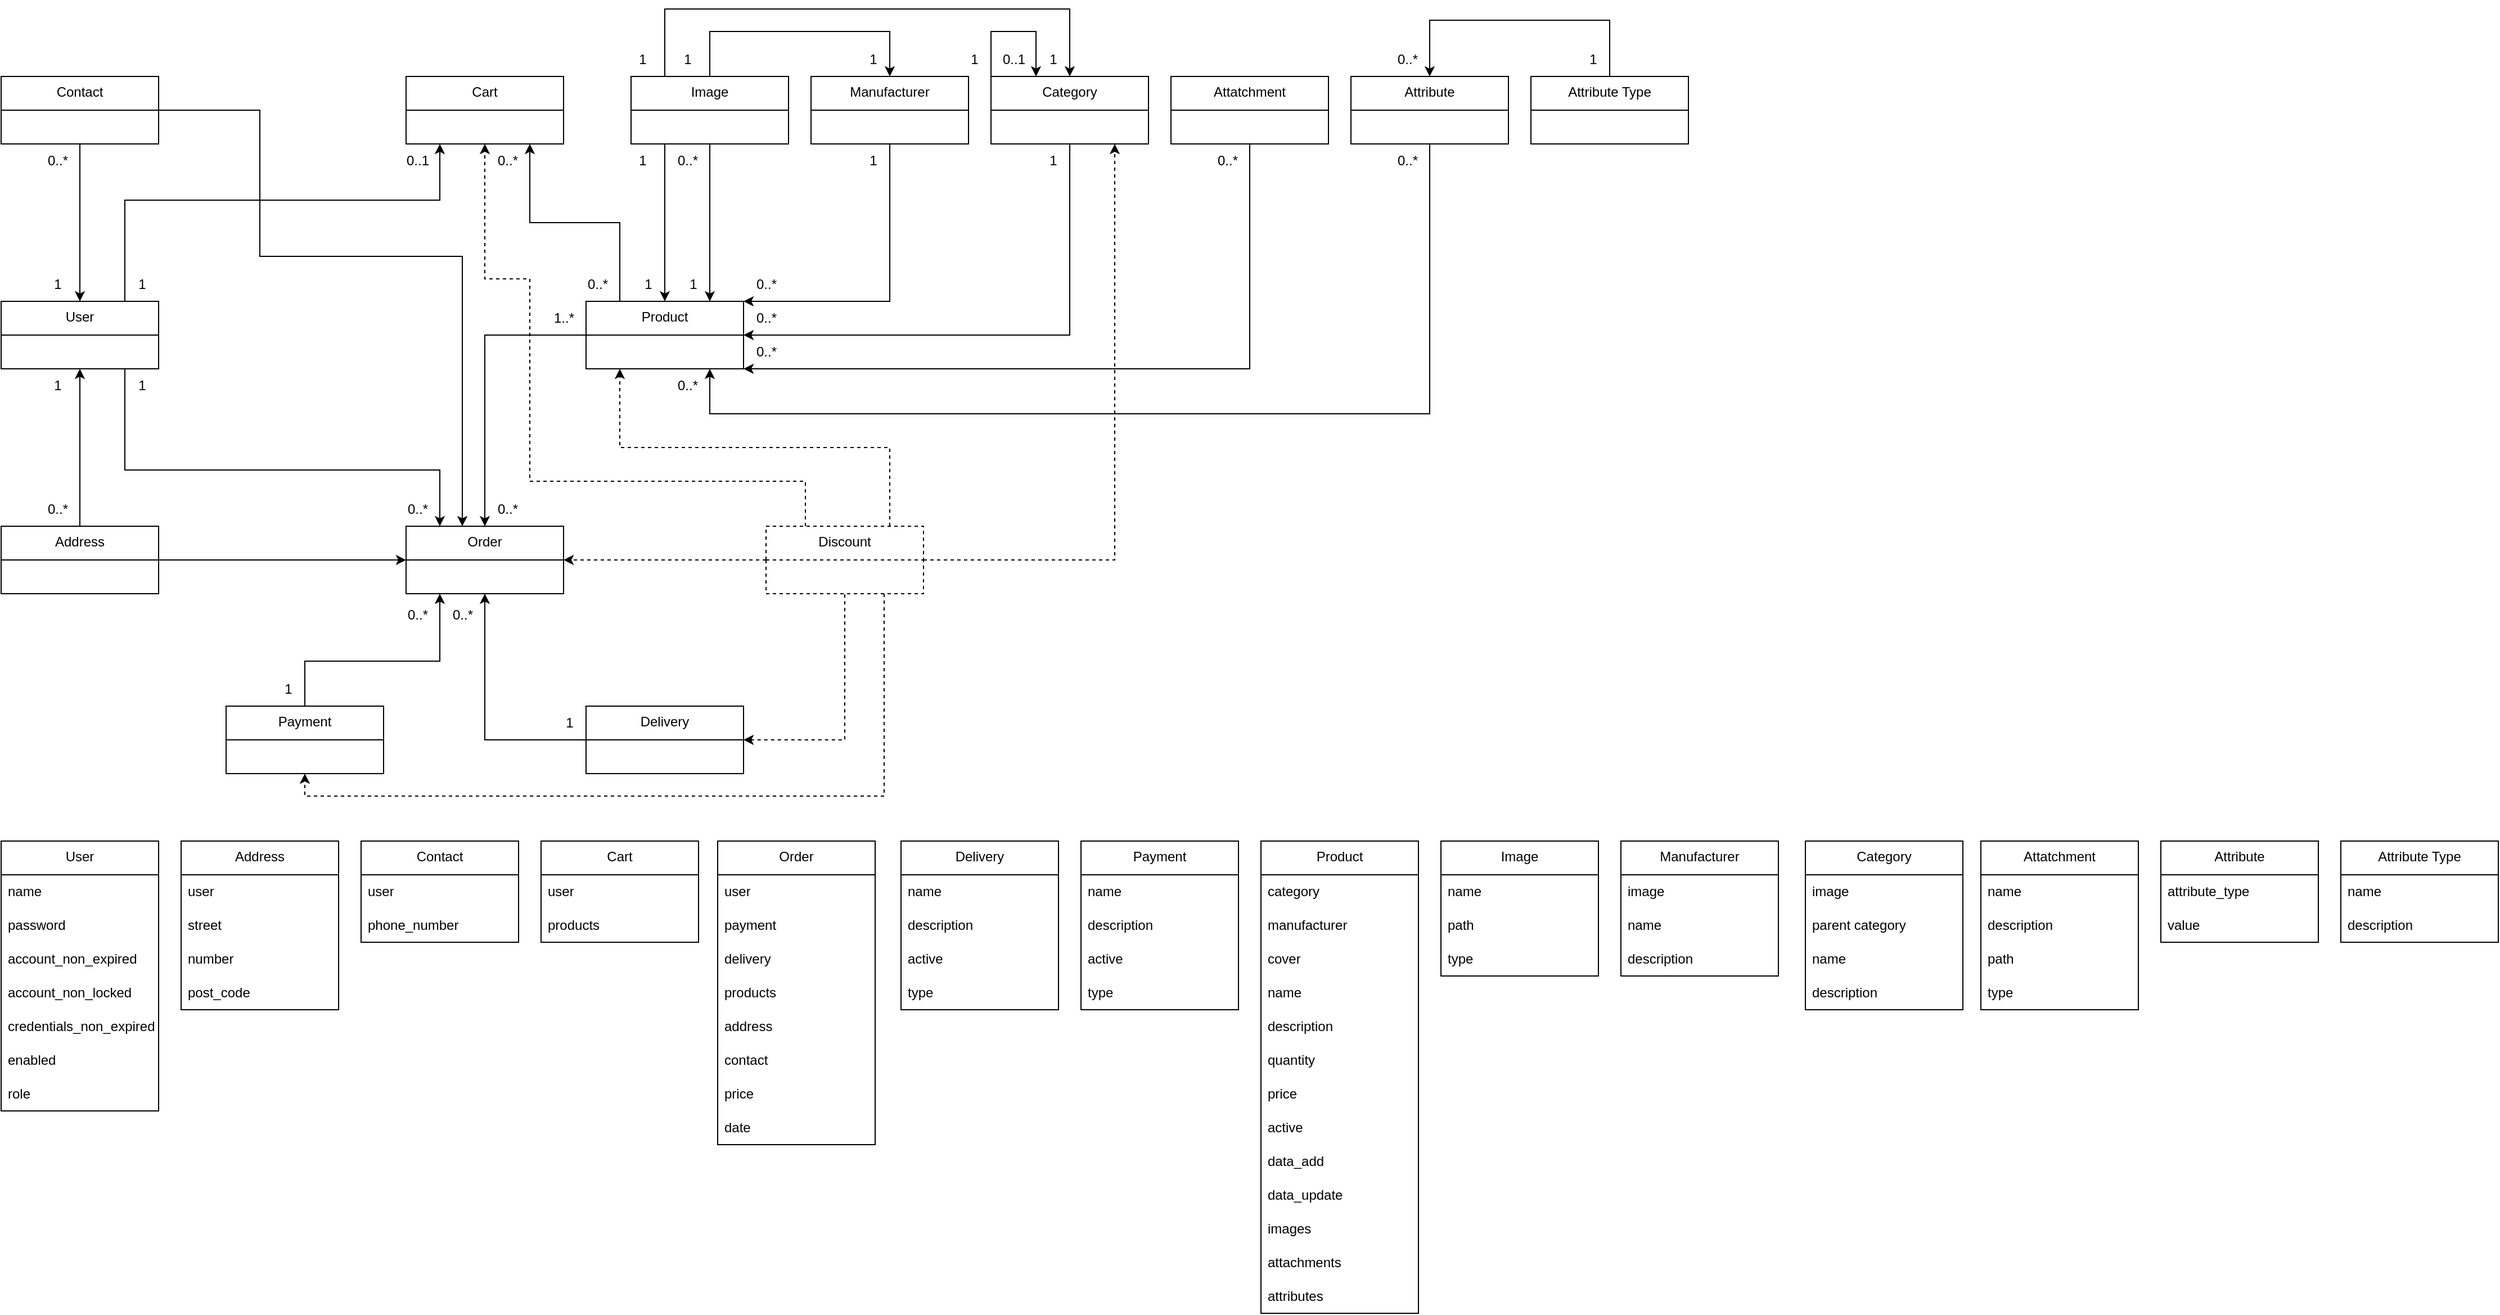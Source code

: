 <mxfile version="24.7.2" type="device">
  <diagram name="Strona-1" id="xAyj0nUH1Y1HjZD_mEVL">
    <mxGraphModel dx="1687" dy="875" grid="1" gridSize="10" guides="1" tooltips="1" connect="1" arrows="1" fold="1" page="1" pageScale="1" pageWidth="827" pageHeight="1169" math="0" shadow="0">
      <root>
        <mxCell id="0" />
        <mxCell id="1" parent="0" />
        <mxCell id="LPKF-_oisUcgo9bbs7vQ-34" style="edgeStyle=orthogonalEdgeStyle;rounded=0;orthogonalLoop=1;jettySize=auto;html=1;" parent="1" source="LPKF-_oisUcgo9bbs7vQ-9" target="LPKF-_oisUcgo9bbs7vQ-19" edge="1">
          <mxGeometry relative="1" as="geometry">
            <Array as="points">
              <mxPoint x="480" y="320" />
            </Array>
          </mxGeometry>
        </mxCell>
        <mxCell id="LPKF-_oisUcgo9bbs7vQ-35" style="edgeStyle=orthogonalEdgeStyle;rounded=0;orthogonalLoop=1;jettySize=auto;html=1;" parent="1" source="LPKF-_oisUcgo9bbs7vQ-9" target="LPKF-_oisUcgo9bbs7vQ-17" edge="1">
          <mxGeometry relative="1" as="geometry">
            <Array as="points">
              <mxPoint x="600" y="220" />
              <mxPoint x="520" y="220" />
            </Array>
          </mxGeometry>
        </mxCell>
        <mxCell id="LPKF-_oisUcgo9bbs7vQ-9" value="Product" style="swimlane;fontStyle=0;align=center;verticalAlign=top;childLayout=stackLayout;horizontal=1;startSize=30;horizontalStack=0;resizeParent=1;resizeParentMax=0;resizeLast=0;collapsible=0;marginBottom=0;html=1;whiteSpace=wrap;" parent="1" vertex="1">
          <mxGeometry x="570" y="290" width="140" height="60" as="geometry" />
        </mxCell>
        <mxCell id="LPKF-_oisUcgo9bbs7vQ-36" style="edgeStyle=orthogonalEdgeStyle;rounded=0;orthogonalLoop=1;jettySize=auto;html=1;" parent="1" source="LPKF-_oisUcgo9bbs7vQ-11" target="LPKF-_oisUcgo9bbs7vQ-17" edge="1">
          <mxGeometry relative="1" as="geometry">
            <Array as="points">
              <mxPoint x="160" y="200" />
              <mxPoint x="440" y="200" />
            </Array>
          </mxGeometry>
        </mxCell>
        <mxCell id="LPKF-_oisUcgo9bbs7vQ-37" style="edgeStyle=orthogonalEdgeStyle;rounded=0;orthogonalLoop=1;jettySize=auto;html=1;" parent="1" source="LPKF-_oisUcgo9bbs7vQ-11" target="LPKF-_oisUcgo9bbs7vQ-19" edge="1">
          <mxGeometry relative="1" as="geometry">
            <Array as="points">
              <mxPoint x="160" y="440" />
              <mxPoint x="440" y="440" />
            </Array>
          </mxGeometry>
        </mxCell>
        <mxCell id="LPKF-_oisUcgo9bbs7vQ-11" value="User" style="swimlane;fontStyle=0;align=center;verticalAlign=top;childLayout=stackLayout;horizontal=1;startSize=30;horizontalStack=0;resizeParent=1;resizeParentMax=0;resizeLast=0;collapsible=0;marginBottom=0;html=1;whiteSpace=wrap;" parent="1" vertex="1">
          <mxGeometry x="50" y="290" width="140" height="60" as="geometry" />
        </mxCell>
        <mxCell id="LPKF-_oisUcgo9bbs7vQ-26" style="edgeStyle=orthogonalEdgeStyle;rounded=0;orthogonalLoop=1;jettySize=auto;html=1;" parent="1" source="LPKF-_oisUcgo9bbs7vQ-13" target="LPKF-_oisUcgo9bbs7vQ-11" edge="1">
          <mxGeometry relative="1" as="geometry" />
        </mxCell>
        <mxCell id="EUaLyGk8VXPDBXeYsiTy-4" style="edgeStyle=orthogonalEdgeStyle;rounded=0;orthogonalLoop=1;jettySize=auto;html=1;exitX=1;exitY=0.5;exitDx=0;exitDy=0;" edge="1" parent="1" source="LPKF-_oisUcgo9bbs7vQ-13" target="LPKF-_oisUcgo9bbs7vQ-19">
          <mxGeometry relative="1" as="geometry" />
        </mxCell>
        <mxCell id="LPKF-_oisUcgo9bbs7vQ-13" value="Address" style="swimlane;fontStyle=0;align=center;verticalAlign=top;childLayout=stackLayout;horizontal=1;startSize=30;horizontalStack=0;resizeParent=1;resizeParentMax=0;resizeLast=0;collapsible=0;marginBottom=0;html=1;whiteSpace=wrap;" parent="1" vertex="1">
          <mxGeometry x="50" y="490" width="140" height="60" as="geometry" />
        </mxCell>
        <mxCell id="LPKF-_oisUcgo9bbs7vQ-27" style="edgeStyle=orthogonalEdgeStyle;rounded=0;orthogonalLoop=1;jettySize=auto;html=1;" parent="1" source="LPKF-_oisUcgo9bbs7vQ-15" target="LPKF-_oisUcgo9bbs7vQ-11" edge="1">
          <mxGeometry relative="1" as="geometry" />
        </mxCell>
        <mxCell id="EUaLyGk8VXPDBXeYsiTy-2" style="edgeStyle=orthogonalEdgeStyle;rounded=0;orthogonalLoop=1;jettySize=auto;html=1;exitX=1;exitY=0.5;exitDx=0;exitDy=0;" edge="1" parent="1" source="LPKF-_oisUcgo9bbs7vQ-15" target="LPKF-_oisUcgo9bbs7vQ-19">
          <mxGeometry relative="1" as="geometry">
            <Array as="points">
              <mxPoint x="280" y="120" />
              <mxPoint x="280" y="250" />
              <mxPoint x="460" y="250" />
            </Array>
          </mxGeometry>
        </mxCell>
        <mxCell id="LPKF-_oisUcgo9bbs7vQ-15" value="Contact" style="swimlane;fontStyle=0;align=center;verticalAlign=top;childLayout=stackLayout;horizontal=1;startSize=30;horizontalStack=0;resizeParent=1;resizeParentMax=0;resizeLast=0;collapsible=0;marginBottom=0;html=1;whiteSpace=wrap;" parent="1" vertex="1">
          <mxGeometry x="50" y="90" width="140" height="60" as="geometry" />
        </mxCell>
        <mxCell id="LPKF-_oisUcgo9bbs7vQ-17" value="Cart" style="swimlane;fontStyle=0;align=center;verticalAlign=top;childLayout=stackLayout;horizontal=1;startSize=30;horizontalStack=0;resizeParent=1;resizeParentMax=0;resizeLast=0;collapsible=0;marginBottom=0;html=1;whiteSpace=wrap;" parent="1" vertex="1">
          <mxGeometry x="410" y="90" width="140" height="60" as="geometry" />
        </mxCell>
        <mxCell id="LPKF-_oisUcgo9bbs7vQ-19" value="Order" style="swimlane;fontStyle=0;align=center;verticalAlign=top;childLayout=stackLayout;horizontal=1;startSize=30;horizontalStack=0;resizeParent=1;resizeParentMax=0;resizeLast=0;collapsible=0;marginBottom=0;html=1;whiteSpace=wrap;" parent="1" vertex="1">
          <mxGeometry x="410" y="490" width="140" height="60" as="geometry" />
        </mxCell>
        <mxCell id="LPKF-_oisUcgo9bbs7vQ-28" style="edgeStyle=orthogonalEdgeStyle;rounded=0;orthogonalLoop=1;jettySize=auto;html=1;" parent="1" source="LPKF-_oisUcgo9bbs7vQ-21" target="LPKF-_oisUcgo9bbs7vQ-19" edge="1">
          <mxGeometry relative="1" as="geometry">
            <Array as="points">
              <mxPoint x="480" y="680" />
            </Array>
          </mxGeometry>
        </mxCell>
        <mxCell id="LPKF-_oisUcgo9bbs7vQ-54" style="edgeStyle=orthogonalEdgeStyle;rounded=0;orthogonalLoop=1;jettySize=auto;html=1;dashed=1;startArrow=classic;startFill=1;endArrow=none;endFill=0;" parent="1" source="LPKF-_oisUcgo9bbs7vQ-21" target="LPKF-_oisUcgo9bbs7vQ-42" edge="1">
          <mxGeometry relative="1" as="geometry">
            <Array as="points">
              <mxPoint x="800" y="680" />
            </Array>
          </mxGeometry>
        </mxCell>
        <mxCell id="LPKF-_oisUcgo9bbs7vQ-21" value="Delivery" style="swimlane;fontStyle=0;align=center;verticalAlign=top;childLayout=stackLayout;horizontal=1;startSize=30;horizontalStack=0;resizeParent=1;resizeParentMax=0;resizeLast=0;collapsible=0;marginBottom=0;html=1;whiteSpace=wrap;" parent="1" vertex="1">
          <mxGeometry x="570" y="650" width="140" height="60" as="geometry" />
        </mxCell>
        <mxCell id="LPKF-_oisUcgo9bbs7vQ-29" style="edgeStyle=orthogonalEdgeStyle;rounded=0;orthogonalLoop=1;jettySize=auto;html=1;" parent="1" source="LPKF-_oisUcgo9bbs7vQ-23" target="LPKF-_oisUcgo9bbs7vQ-19" edge="1">
          <mxGeometry relative="1" as="geometry">
            <Array as="points">
              <mxPoint x="320" y="610" />
              <mxPoint x="440" y="610" />
            </Array>
          </mxGeometry>
        </mxCell>
        <mxCell id="LPKF-_oisUcgo9bbs7vQ-23" value="Payment" style="swimlane;fontStyle=0;align=center;verticalAlign=top;childLayout=stackLayout;horizontal=1;startSize=30;horizontalStack=0;resizeParent=1;resizeParentMax=0;resizeLast=0;collapsible=0;marginBottom=0;html=1;whiteSpace=wrap;" parent="1" vertex="1">
          <mxGeometry x="250" y="650" width="140" height="60" as="geometry" />
        </mxCell>
        <mxCell id="LPKF-_oisUcgo9bbs7vQ-51" style="edgeStyle=orthogonalEdgeStyle;rounded=0;orthogonalLoop=1;jettySize=auto;html=1;" parent="1" source="LPKF-_oisUcgo9bbs7vQ-38" target="LPKF-_oisUcgo9bbs7vQ-9" edge="1">
          <mxGeometry relative="1" as="geometry">
            <Array as="points">
              <mxPoint x="1000" y="320" />
            </Array>
          </mxGeometry>
        </mxCell>
        <mxCell id="LPKF-_oisUcgo9bbs7vQ-38" value="Category" style="swimlane;fontStyle=0;align=center;verticalAlign=top;childLayout=stackLayout;horizontal=1;startSize=30;horizontalStack=0;resizeParent=1;resizeParentMax=0;resizeLast=0;collapsible=0;marginBottom=0;html=1;whiteSpace=wrap;" parent="1" vertex="1">
          <mxGeometry x="930" y="90" width="140" height="60" as="geometry" />
        </mxCell>
        <mxCell id="LPKF-_oisUcgo9bbs7vQ-45" style="edgeStyle=orthogonalEdgeStyle;rounded=0;orthogonalLoop=1;jettySize=auto;html=1;" parent="1" source="LPKF-_oisUcgo9bbs7vQ-39" target="LPKF-_oisUcgo9bbs7vQ-9" edge="1">
          <mxGeometry relative="1" as="geometry">
            <Array as="points">
              <mxPoint x="640" y="270" />
              <mxPoint x="640" y="270" />
            </Array>
          </mxGeometry>
        </mxCell>
        <mxCell id="LPKF-_oisUcgo9bbs7vQ-46" style="edgeStyle=orthogonalEdgeStyle;rounded=0;orthogonalLoop=1;jettySize=auto;html=1;" parent="1" source="LPKF-_oisUcgo9bbs7vQ-39" target="LPKF-_oisUcgo9bbs7vQ-41" edge="1">
          <mxGeometry relative="1" as="geometry">
            <Array as="points">
              <mxPoint x="680" y="50" />
              <mxPoint x="840" y="50" />
            </Array>
          </mxGeometry>
        </mxCell>
        <mxCell id="LPKF-_oisUcgo9bbs7vQ-47" style="edgeStyle=orthogonalEdgeStyle;rounded=0;orthogonalLoop=1;jettySize=auto;html=1;" parent="1" source="LPKF-_oisUcgo9bbs7vQ-39" target="LPKF-_oisUcgo9bbs7vQ-38" edge="1">
          <mxGeometry relative="1" as="geometry">
            <Array as="points">
              <mxPoint x="640" y="30" />
              <mxPoint x="1000" y="30" />
            </Array>
          </mxGeometry>
        </mxCell>
        <mxCell id="LPKF-_oisUcgo9bbs7vQ-49" style="edgeStyle=orthogonalEdgeStyle;rounded=0;orthogonalLoop=1;jettySize=auto;html=1;" parent="1" source="LPKF-_oisUcgo9bbs7vQ-39" target="LPKF-_oisUcgo9bbs7vQ-9" edge="1">
          <mxGeometry relative="1" as="geometry">
            <Array as="points">
              <mxPoint x="680" y="280" />
              <mxPoint x="680" y="280" />
            </Array>
          </mxGeometry>
        </mxCell>
        <mxCell id="LPKF-_oisUcgo9bbs7vQ-39" value="Image" style="swimlane;fontStyle=0;align=center;verticalAlign=top;childLayout=stackLayout;horizontal=1;startSize=30;horizontalStack=0;resizeParent=1;resizeParentMax=0;resizeLast=0;collapsible=0;marginBottom=0;html=1;whiteSpace=wrap;" parent="1" vertex="1">
          <mxGeometry x="610" y="90" width="140" height="60" as="geometry" />
        </mxCell>
        <mxCell id="LPKF-_oisUcgo9bbs7vQ-52" style="edgeStyle=orthogonalEdgeStyle;rounded=0;orthogonalLoop=1;jettySize=auto;html=1;" parent="1" source="LPKF-_oisUcgo9bbs7vQ-40" target="LPKF-_oisUcgo9bbs7vQ-9" edge="1">
          <mxGeometry relative="1" as="geometry">
            <Array as="points">
              <mxPoint x="1160" y="350" />
            </Array>
          </mxGeometry>
        </mxCell>
        <mxCell id="LPKF-_oisUcgo9bbs7vQ-40" value="Attatchment" style="swimlane;fontStyle=0;align=center;verticalAlign=top;childLayout=stackLayout;horizontal=1;startSize=30;horizontalStack=0;resizeParent=1;resizeParentMax=0;resizeLast=0;collapsible=0;marginBottom=0;html=1;whiteSpace=wrap;" parent="1" vertex="1">
          <mxGeometry x="1090" y="90" width="140" height="60" as="geometry" />
        </mxCell>
        <mxCell id="LPKF-_oisUcgo9bbs7vQ-50" style="edgeStyle=orthogonalEdgeStyle;rounded=0;orthogonalLoop=1;jettySize=auto;html=1;" parent="1" source="LPKF-_oisUcgo9bbs7vQ-41" target="LPKF-_oisUcgo9bbs7vQ-9" edge="1">
          <mxGeometry relative="1" as="geometry">
            <Array as="points">
              <mxPoint x="840" y="290" />
            </Array>
          </mxGeometry>
        </mxCell>
        <mxCell id="LPKF-_oisUcgo9bbs7vQ-41" value="Manufacturer" style="swimlane;fontStyle=0;align=center;verticalAlign=top;childLayout=stackLayout;horizontal=1;startSize=30;horizontalStack=0;resizeParent=1;resizeParentMax=0;resizeLast=0;collapsible=0;marginBottom=0;html=1;whiteSpace=wrap;" parent="1" vertex="1">
          <mxGeometry x="770" y="90" width="140" height="60" as="geometry" />
        </mxCell>
        <mxCell id="LPKF-_oisUcgo9bbs7vQ-43" style="edgeStyle=orthogonalEdgeStyle;rounded=0;orthogonalLoop=1;jettySize=auto;html=1;dashed=1;" parent="1" source="LPKF-_oisUcgo9bbs7vQ-42" target="LPKF-_oisUcgo9bbs7vQ-19" edge="1">
          <mxGeometry relative="1" as="geometry">
            <Array as="points">
              <mxPoint x="640" y="520" />
              <mxPoint x="640" y="520" />
            </Array>
          </mxGeometry>
        </mxCell>
        <mxCell id="LPKF-_oisUcgo9bbs7vQ-55" style="edgeStyle=orthogonalEdgeStyle;rounded=0;orthogonalLoop=1;jettySize=auto;html=1;dashed=1;" parent="1" source="LPKF-_oisUcgo9bbs7vQ-42" target="LPKF-_oisUcgo9bbs7vQ-9" edge="1">
          <mxGeometry relative="1" as="geometry">
            <Array as="points">
              <mxPoint x="840" y="420" />
              <mxPoint x="600" y="420" />
            </Array>
          </mxGeometry>
        </mxCell>
        <mxCell id="LPKF-_oisUcgo9bbs7vQ-104" style="edgeStyle=orthogonalEdgeStyle;rounded=0;orthogonalLoop=1;jettySize=auto;html=1;dashed=1;" parent="1" source="LPKF-_oisUcgo9bbs7vQ-42" target="LPKF-_oisUcgo9bbs7vQ-38" edge="1">
          <mxGeometry relative="1" as="geometry">
            <Array as="points">
              <mxPoint x="1040" y="520" />
            </Array>
          </mxGeometry>
        </mxCell>
        <mxCell id="LPKF-_oisUcgo9bbs7vQ-153" style="edgeStyle=orthogonalEdgeStyle;rounded=0;orthogonalLoop=1;jettySize=auto;html=1;exitX=0.25;exitY=0;exitDx=0;exitDy=0;dashed=1;" parent="1" source="LPKF-_oisUcgo9bbs7vQ-42" target="LPKF-_oisUcgo9bbs7vQ-17" edge="1">
          <mxGeometry relative="1" as="geometry">
            <Array as="points">
              <mxPoint x="765" y="450" />
              <mxPoint x="520" y="450" />
              <mxPoint x="520" y="270" />
              <mxPoint x="480" y="270" />
            </Array>
          </mxGeometry>
        </mxCell>
        <mxCell id="EUaLyGk8VXPDBXeYsiTy-5" style="edgeStyle=orthogonalEdgeStyle;rounded=0;orthogonalLoop=1;jettySize=auto;html=1;exitX=0.75;exitY=1;exitDx=0;exitDy=0;dashed=1;" edge="1" parent="1" source="LPKF-_oisUcgo9bbs7vQ-42" target="LPKF-_oisUcgo9bbs7vQ-23">
          <mxGeometry relative="1" as="geometry">
            <Array as="points">
              <mxPoint x="835" y="730" />
              <mxPoint x="320" y="730" />
            </Array>
          </mxGeometry>
        </mxCell>
        <mxCell id="LPKF-_oisUcgo9bbs7vQ-42" value="Discount" style="swimlane;fontStyle=0;align=center;verticalAlign=top;childLayout=stackLayout;horizontal=1;startSize=30;horizontalStack=0;resizeParent=1;resizeParentMax=0;resizeLast=0;collapsible=0;marginBottom=0;html=1;whiteSpace=wrap;dashed=1;" parent="1" vertex="1">
          <mxGeometry x="730" y="490" width="140" height="60" as="geometry" />
        </mxCell>
        <mxCell id="LPKF-_oisUcgo9bbs7vQ-58" value="User" style="swimlane;fontStyle=0;align=center;verticalAlign=top;childLayout=stackLayout;horizontal=1;startSize=30;horizontalStack=0;resizeParent=1;resizeParentMax=0;resizeLast=0;collapsible=0;marginBottom=0;html=1;whiteSpace=wrap;" parent="1" vertex="1">
          <mxGeometry x="50" y="770" width="140" height="240" as="geometry" />
        </mxCell>
        <mxCell id="LPKF-_oisUcgo9bbs7vQ-59" value="name" style="text;strokeColor=none;fillColor=none;align=left;verticalAlign=middle;spacingLeft=4;spacingRight=4;overflow=hidden;points=[[0,0.5],[1,0.5]];portConstraint=eastwest;rotatable=0;whiteSpace=wrap;html=1;" parent="LPKF-_oisUcgo9bbs7vQ-58" vertex="1">
          <mxGeometry y="30" width="140" height="30" as="geometry" />
        </mxCell>
        <mxCell id="LPKF-_oisUcgo9bbs7vQ-137" value="password" style="text;strokeColor=none;fillColor=none;align=left;verticalAlign=middle;spacingLeft=4;spacingRight=4;overflow=hidden;points=[[0,0.5],[1,0.5]];portConstraint=eastwest;rotatable=0;whiteSpace=wrap;html=1;" parent="LPKF-_oisUcgo9bbs7vQ-58" vertex="1">
          <mxGeometry y="60" width="140" height="30" as="geometry" />
        </mxCell>
        <mxCell id="LPKF-_oisUcgo9bbs7vQ-61" value="account_non_expired" style="text;strokeColor=none;fillColor=none;align=left;verticalAlign=middle;spacingLeft=4;spacingRight=4;overflow=hidden;points=[[0,0.5],[1,0.5]];portConstraint=eastwest;rotatable=0;whiteSpace=wrap;html=1;" parent="LPKF-_oisUcgo9bbs7vQ-58" vertex="1">
          <mxGeometry y="90" width="140" height="30" as="geometry" />
        </mxCell>
        <mxCell id="LPKF-_oisUcgo9bbs7vQ-138" value="account_non_locked" style="text;strokeColor=none;fillColor=none;align=left;verticalAlign=middle;spacingLeft=4;spacingRight=4;overflow=hidden;points=[[0,0.5],[1,0.5]];portConstraint=eastwest;rotatable=0;whiteSpace=wrap;html=1;" parent="LPKF-_oisUcgo9bbs7vQ-58" vertex="1">
          <mxGeometry y="120" width="140" height="30" as="geometry" />
        </mxCell>
        <mxCell id="LPKF-_oisUcgo9bbs7vQ-139" value="credentials_non_expired" style="text;strokeColor=none;fillColor=none;align=left;verticalAlign=middle;spacingLeft=4;spacingRight=4;overflow=hidden;points=[[0,0.5],[1,0.5]];portConstraint=eastwest;rotatable=0;whiteSpace=wrap;html=1;" parent="LPKF-_oisUcgo9bbs7vQ-58" vertex="1">
          <mxGeometry y="150" width="140" height="30" as="geometry" />
        </mxCell>
        <mxCell id="LPKF-_oisUcgo9bbs7vQ-140" value="enabled" style="text;strokeColor=none;fillColor=none;align=left;verticalAlign=middle;spacingLeft=4;spacingRight=4;overflow=hidden;points=[[0,0.5],[1,0.5]];portConstraint=eastwest;rotatable=0;whiteSpace=wrap;html=1;" parent="LPKF-_oisUcgo9bbs7vQ-58" vertex="1">
          <mxGeometry y="180" width="140" height="30" as="geometry" />
        </mxCell>
        <mxCell id="LPKF-_oisUcgo9bbs7vQ-141" value="role" style="text;strokeColor=none;fillColor=none;align=left;verticalAlign=middle;spacingLeft=4;spacingRight=4;overflow=hidden;points=[[0,0.5],[1,0.5]];portConstraint=eastwest;rotatable=0;whiteSpace=wrap;html=1;" parent="LPKF-_oisUcgo9bbs7vQ-58" vertex="1">
          <mxGeometry y="210" width="140" height="30" as="geometry" />
        </mxCell>
        <mxCell id="LPKF-_oisUcgo9bbs7vQ-62" value="Address" style="swimlane;fontStyle=0;align=center;verticalAlign=top;childLayout=stackLayout;horizontal=1;startSize=30;horizontalStack=0;resizeParent=1;resizeParentMax=0;resizeLast=0;collapsible=0;marginBottom=0;html=1;whiteSpace=wrap;" parent="1" vertex="1">
          <mxGeometry x="210" y="770" width="140" height="150" as="geometry" />
        </mxCell>
        <mxCell id="EUaLyGk8VXPDBXeYsiTy-6" value="user" style="text;strokeColor=none;fillColor=none;align=left;verticalAlign=middle;spacingLeft=4;spacingRight=4;overflow=hidden;points=[[0,0.5],[1,0.5]];portConstraint=eastwest;rotatable=0;whiteSpace=wrap;html=1;" vertex="1" parent="LPKF-_oisUcgo9bbs7vQ-62">
          <mxGeometry y="30" width="140" height="30" as="geometry" />
        </mxCell>
        <mxCell id="LPKF-_oisUcgo9bbs7vQ-65" value="street" style="text;strokeColor=none;fillColor=none;align=left;verticalAlign=middle;spacingLeft=4;spacingRight=4;overflow=hidden;points=[[0,0.5],[1,0.5]];portConstraint=eastwest;rotatable=0;whiteSpace=wrap;html=1;" parent="LPKF-_oisUcgo9bbs7vQ-62" vertex="1">
          <mxGeometry y="60" width="140" height="30" as="geometry" />
        </mxCell>
        <mxCell id="LPKF-_oisUcgo9bbs7vQ-66" value="number" style="text;strokeColor=none;fillColor=none;align=left;verticalAlign=middle;spacingLeft=4;spacingRight=4;overflow=hidden;points=[[0,0.5],[1,0.5]];portConstraint=eastwest;rotatable=0;whiteSpace=wrap;html=1;" parent="LPKF-_oisUcgo9bbs7vQ-62" vertex="1">
          <mxGeometry y="90" width="140" height="30" as="geometry" />
        </mxCell>
        <mxCell id="LPKF-_oisUcgo9bbs7vQ-67" value="post_code" style="text;strokeColor=none;fillColor=none;align=left;verticalAlign=middle;spacingLeft=4;spacingRight=4;overflow=hidden;points=[[0,0.5],[1,0.5]];portConstraint=eastwest;rotatable=0;whiteSpace=wrap;html=1;" parent="LPKF-_oisUcgo9bbs7vQ-62" vertex="1">
          <mxGeometry y="120" width="140" height="30" as="geometry" />
        </mxCell>
        <mxCell id="LPKF-_oisUcgo9bbs7vQ-64" value="Contact" style="swimlane;fontStyle=0;align=center;verticalAlign=top;childLayout=stackLayout;horizontal=1;startSize=30;horizontalStack=0;resizeParent=1;resizeParentMax=0;resizeLast=0;collapsible=0;marginBottom=0;html=1;whiteSpace=wrap;" parent="1" vertex="1">
          <mxGeometry x="370" y="770" width="140" height="90" as="geometry" />
        </mxCell>
        <mxCell id="EUaLyGk8VXPDBXeYsiTy-12" value="user" style="text;strokeColor=none;fillColor=none;align=left;verticalAlign=middle;spacingLeft=4;spacingRight=4;overflow=hidden;points=[[0,0.5],[1,0.5]];portConstraint=eastwest;rotatable=0;whiteSpace=wrap;html=1;" vertex="1" parent="LPKF-_oisUcgo9bbs7vQ-64">
          <mxGeometry y="30" width="140" height="30" as="geometry" />
        </mxCell>
        <mxCell id="LPKF-_oisUcgo9bbs7vQ-68" value="phone_number" style="text;strokeColor=none;fillColor=none;align=left;verticalAlign=middle;spacingLeft=4;spacingRight=4;overflow=hidden;points=[[0,0.5],[1,0.5]];portConstraint=eastwest;rotatable=0;whiteSpace=wrap;html=1;" parent="LPKF-_oisUcgo9bbs7vQ-64" vertex="1">
          <mxGeometry y="60" width="140" height="30" as="geometry" />
        </mxCell>
        <mxCell id="LPKF-_oisUcgo9bbs7vQ-69" value="Product" style="swimlane;fontStyle=0;align=center;verticalAlign=top;childLayout=stackLayout;horizontal=1;startSize=30;horizontalStack=0;resizeParent=1;resizeParentMax=0;resizeLast=0;collapsible=0;marginBottom=0;html=1;whiteSpace=wrap;" parent="1" vertex="1">
          <mxGeometry x="1170" y="770" width="140" height="420" as="geometry" />
        </mxCell>
        <mxCell id="EUaLyGk8VXPDBXeYsiTy-20" value="category&lt;span style=&quot;color: rgba(0, 0, 0, 0); font-family: monospace; font-size: 0px; text-wrap: nowrap;&quot;&gt;%3CmxGraphModel%3E%3Croot%3E%3CmxCell%20id%3D%220%22%2F%3E%3CmxCell%20id%3D%221%22%20parent%3D%220%22%2F%3E%3CmxCell%20id%3D%222%22%20value%3D%22name%22%20style%3D%22text%3BstrokeColor%3Dnone%3BfillColor%3Dnone%3Balign%3Dleft%3BverticalAlign%3Dmiddle%3BspacingLeft%3D4%3BspacingRight%3D4%3Boverflow%3Dhidden%3Bpoints%3D%5B%5B0%2C0.5%5D%2C%5B1%2C0.5%5D%5D%3BportConstraint%3Deastwest%3Brotatable%3D0%3BwhiteSpace%3Dwrap%3Bhtml%3D1%3B%22%20vertex%3D%221%22%20parent%3D%221%22%3E%3CmxGeometry%20x%3D%221170%22%20y%3D%22800%22%20width%3D%22140%22%20height%3D%2230%22%20as%3D%22geometry%22%2F%3E%3C%2FmxCell%3E%3C%2Froot%3E%3C%2FmxGraphModel%3E&lt;/span&gt;" style="text;strokeColor=none;fillColor=none;align=left;verticalAlign=middle;spacingLeft=4;spacingRight=4;overflow=hidden;points=[[0,0.5],[1,0.5]];portConstraint=eastwest;rotatable=0;whiteSpace=wrap;html=1;" vertex="1" parent="LPKF-_oisUcgo9bbs7vQ-69">
          <mxGeometry y="30" width="140" height="30" as="geometry" />
        </mxCell>
        <mxCell id="EUaLyGk8VXPDBXeYsiTy-21" value="manufacturer" style="text;strokeColor=none;fillColor=none;align=left;verticalAlign=middle;spacingLeft=4;spacingRight=4;overflow=hidden;points=[[0,0.5],[1,0.5]];portConstraint=eastwest;rotatable=0;whiteSpace=wrap;html=1;" vertex="1" parent="LPKF-_oisUcgo9bbs7vQ-69">
          <mxGeometry y="60" width="140" height="30" as="geometry" />
        </mxCell>
        <mxCell id="EUaLyGk8VXPDBXeYsiTy-22" value="cover" style="text;strokeColor=none;fillColor=none;align=left;verticalAlign=middle;spacingLeft=4;spacingRight=4;overflow=hidden;points=[[0,0.5],[1,0.5]];portConstraint=eastwest;rotatable=0;whiteSpace=wrap;html=1;" vertex="1" parent="LPKF-_oisUcgo9bbs7vQ-69">
          <mxGeometry y="90" width="140" height="30" as="geometry" />
        </mxCell>
        <mxCell id="LPKF-_oisUcgo9bbs7vQ-73" value="name" style="text;strokeColor=none;fillColor=none;align=left;verticalAlign=middle;spacingLeft=4;spacingRight=4;overflow=hidden;points=[[0,0.5],[1,0.5]];portConstraint=eastwest;rotatable=0;whiteSpace=wrap;html=1;" parent="LPKF-_oisUcgo9bbs7vQ-69" vertex="1">
          <mxGeometry y="120" width="140" height="30" as="geometry" />
        </mxCell>
        <mxCell id="LPKF-_oisUcgo9bbs7vQ-71" value="description" style="text;strokeColor=none;fillColor=none;align=left;verticalAlign=middle;spacingLeft=4;spacingRight=4;overflow=hidden;points=[[0,0.5],[1,0.5]];portConstraint=eastwest;rotatable=0;whiteSpace=wrap;html=1;" parent="LPKF-_oisUcgo9bbs7vQ-69" vertex="1">
          <mxGeometry y="150" width="140" height="30" as="geometry" />
        </mxCell>
        <mxCell id="LPKF-_oisUcgo9bbs7vQ-72" value="quantity" style="text;strokeColor=none;fillColor=none;align=left;verticalAlign=middle;spacingLeft=4;spacingRight=4;overflow=hidden;points=[[0,0.5],[1,0.5]];portConstraint=eastwest;rotatable=0;whiteSpace=wrap;html=1;" parent="LPKF-_oisUcgo9bbs7vQ-69" vertex="1">
          <mxGeometry y="180" width="140" height="30" as="geometry" />
        </mxCell>
        <mxCell id="LPKF-_oisUcgo9bbs7vQ-81" value="price" style="text;strokeColor=none;fillColor=none;align=left;verticalAlign=middle;spacingLeft=4;spacingRight=4;overflow=hidden;points=[[0,0.5],[1,0.5]];portConstraint=eastwest;rotatable=0;whiteSpace=wrap;html=1;" parent="LPKF-_oisUcgo9bbs7vQ-69" vertex="1">
          <mxGeometry y="210" width="140" height="30" as="geometry" />
        </mxCell>
        <mxCell id="LPKF-_oisUcgo9bbs7vQ-82" value="active" style="text;strokeColor=none;fillColor=none;align=left;verticalAlign=middle;spacingLeft=4;spacingRight=4;overflow=hidden;points=[[0,0.5],[1,0.5]];portConstraint=eastwest;rotatable=0;whiteSpace=wrap;html=1;" parent="LPKF-_oisUcgo9bbs7vQ-69" vertex="1">
          <mxGeometry y="240" width="140" height="30" as="geometry" />
        </mxCell>
        <mxCell id="LPKF-_oisUcgo9bbs7vQ-86" value="data_add&lt;span style=&quot;color: rgba(0, 0, 0, 0); font-family: monospace; font-size: 0px; text-wrap: nowrap;&quot;&gt;%3CmxGraphModel%3E%3Croot%3E%3CmxCell%20id%3D%220%22%2F%3E%3CmxCell%20id%3D%221%22%20parent%3D%220%22%2F%3E%3CmxCell%20id%3D%222%22%20value%3D%22active%22%20style%3D%22text%3BstrokeColor%3Dnone%3BfillColor%3Dnone%3Balign%3Dleft%3BverticalAlign%3Dmiddle%3BspacingLeft%3D4%3BspacingRight%3D4%3Boverflow%3Dhidden%3Bpoints%3D%5B%5B0%2C0.5%5D%2C%5B1%2C0.5%5D%5D%3BportConstraint%3Deastwest%3Brotatable%3D0%3BwhiteSpace%3Dwrap%3Bhtml%3D1%3B%22%20vertex%3D%221%22%20parent%3D%221%22%3E%3CmxGeometry%20x%3D%22530%22%20y%3D%22920%22%20width%3D%22140%22%20height%3D%2230%22%20as%3D%22geometry%22%2F%3E%3C%2FmxCell%3E%3C%2Froot%3E%3C%2FmxGraphModel%3E&lt;/span&gt;" style="text;strokeColor=none;fillColor=none;align=left;verticalAlign=middle;spacingLeft=4;spacingRight=4;overflow=hidden;points=[[0,0.5],[1,0.5]];portConstraint=eastwest;rotatable=0;whiteSpace=wrap;html=1;" parent="LPKF-_oisUcgo9bbs7vQ-69" vertex="1">
          <mxGeometry y="270" width="140" height="30" as="geometry" />
        </mxCell>
        <mxCell id="LPKF-_oisUcgo9bbs7vQ-87" value="data_update" style="text;strokeColor=none;fillColor=none;align=left;verticalAlign=middle;spacingLeft=4;spacingRight=4;overflow=hidden;points=[[0,0.5],[1,0.5]];portConstraint=eastwest;rotatable=0;whiteSpace=wrap;html=1;" parent="LPKF-_oisUcgo9bbs7vQ-69" vertex="1">
          <mxGeometry y="300" width="140" height="30" as="geometry" />
        </mxCell>
        <mxCell id="EUaLyGk8VXPDBXeYsiTy-23" value="images" style="text;strokeColor=none;fillColor=none;align=left;verticalAlign=middle;spacingLeft=4;spacingRight=4;overflow=hidden;points=[[0,0.5],[1,0.5]];portConstraint=eastwest;rotatable=0;whiteSpace=wrap;html=1;" vertex="1" parent="LPKF-_oisUcgo9bbs7vQ-69">
          <mxGeometry y="330" width="140" height="30" as="geometry" />
        </mxCell>
        <mxCell id="EUaLyGk8VXPDBXeYsiTy-24" value="attachments" style="text;strokeColor=none;fillColor=none;align=left;verticalAlign=middle;spacingLeft=4;spacingRight=4;overflow=hidden;points=[[0,0.5],[1,0.5]];portConstraint=eastwest;rotatable=0;whiteSpace=wrap;html=1;" vertex="1" parent="LPKF-_oisUcgo9bbs7vQ-69">
          <mxGeometry y="360" width="140" height="30" as="geometry" />
        </mxCell>
        <mxCell id="EUaLyGk8VXPDBXeYsiTy-25" value="attributes" style="text;strokeColor=none;fillColor=none;align=left;verticalAlign=middle;spacingLeft=4;spacingRight=4;overflow=hidden;points=[[0,0.5],[1,0.5]];portConstraint=eastwest;rotatable=0;whiteSpace=wrap;html=1;" vertex="1" parent="LPKF-_oisUcgo9bbs7vQ-69">
          <mxGeometry y="390" width="140" height="30" as="geometry" />
        </mxCell>
        <mxCell id="LPKF-_oisUcgo9bbs7vQ-75" style="edgeStyle=orthogonalEdgeStyle;rounded=0;orthogonalLoop=1;jettySize=auto;html=1;" parent="1" source="LPKF-_oisUcgo9bbs7vQ-74" target="LPKF-_oisUcgo9bbs7vQ-9" edge="1">
          <mxGeometry relative="1" as="geometry">
            <Array as="points">
              <mxPoint x="1320" y="390" />
              <mxPoint x="680" y="390" />
            </Array>
          </mxGeometry>
        </mxCell>
        <mxCell id="LPKF-_oisUcgo9bbs7vQ-74" value="Attribute" style="swimlane;fontStyle=0;align=center;verticalAlign=top;childLayout=stackLayout;horizontal=1;startSize=30;horizontalStack=0;resizeParent=1;resizeParentMax=0;resizeLast=0;collapsible=0;marginBottom=0;html=1;whiteSpace=wrap;" parent="1" vertex="1">
          <mxGeometry x="1250" y="90" width="140" height="60" as="geometry" />
        </mxCell>
        <mxCell id="LPKF-_oisUcgo9bbs7vQ-83" value="Cart" style="swimlane;fontStyle=0;align=center;verticalAlign=top;childLayout=stackLayout;horizontal=1;startSize=30;horizontalStack=0;resizeParent=1;resizeParentMax=0;resizeLast=0;collapsible=0;marginBottom=0;html=1;whiteSpace=wrap;" parent="1" vertex="1">
          <mxGeometry x="530" y="770" width="140" height="90" as="geometry" />
        </mxCell>
        <mxCell id="EUaLyGk8VXPDBXeYsiTy-8" value="user" style="text;strokeColor=none;fillColor=none;align=left;verticalAlign=middle;spacingLeft=4;spacingRight=4;overflow=hidden;points=[[0,0.5],[1,0.5]];portConstraint=eastwest;rotatable=0;whiteSpace=wrap;html=1;" vertex="1" parent="LPKF-_oisUcgo9bbs7vQ-83">
          <mxGeometry y="30" width="140" height="30" as="geometry" />
        </mxCell>
        <mxCell id="EUaLyGk8VXPDBXeYsiTy-9" value="products" style="text;strokeColor=none;fillColor=none;align=left;verticalAlign=middle;spacingLeft=4;spacingRight=4;overflow=hidden;points=[[0,0.5],[1,0.5]];portConstraint=eastwest;rotatable=0;whiteSpace=wrap;html=1;" vertex="1" parent="LPKF-_oisUcgo9bbs7vQ-83">
          <mxGeometry y="60" width="140" height="30" as="geometry" />
        </mxCell>
        <mxCell id="LPKF-_oisUcgo9bbs7vQ-84" value="Order" style="swimlane;fontStyle=0;align=center;verticalAlign=top;childLayout=stackLayout;horizontal=1;startSize=30;horizontalStack=0;resizeParent=1;resizeParentMax=0;resizeLast=0;collapsible=0;marginBottom=0;html=1;whiteSpace=wrap;" parent="1" vertex="1">
          <mxGeometry x="687" y="770" width="140" height="270" as="geometry" />
        </mxCell>
        <mxCell id="EUaLyGk8VXPDBXeYsiTy-14" value="user" style="text;strokeColor=none;fillColor=none;align=left;verticalAlign=middle;spacingLeft=4;spacingRight=4;overflow=hidden;points=[[0,0.5],[1,0.5]];portConstraint=eastwest;rotatable=0;whiteSpace=wrap;html=1;" vertex="1" parent="LPKF-_oisUcgo9bbs7vQ-84">
          <mxGeometry y="30" width="140" height="30" as="geometry" />
        </mxCell>
        <mxCell id="EUaLyGk8VXPDBXeYsiTy-15" value="payment" style="text;strokeColor=none;fillColor=none;align=left;verticalAlign=middle;spacingLeft=4;spacingRight=4;overflow=hidden;points=[[0,0.5],[1,0.5]];portConstraint=eastwest;rotatable=0;whiteSpace=wrap;html=1;" vertex="1" parent="LPKF-_oisUcgo9bbs7vQ-84">
          <mxGeometry y="60" width="140" height="30" as="geometry" />
        </mxCell>
        <mxCell id="EUaLyGk8VXPDBXeYsiTy-16" value="delivery" style="text;strokeColor=none;fillColor=none;align=left;verticalAlign=middle;spacingLeft=4;spacingRight=4;overflow=hidden;points=[[0,0.5],[1,0.5]];portConstraint=eastwest;rotatable=0;whiteSpace=wrap;html=1;" vertex="1" parent="LPKF-_oisUcgo9bbs7vQ-84">
          <mxGeometry y="90" width="140" height="30" as="geometry" />
        </mxCell>
        <mxCell id="LPKF-_oisUcgo9bbs7vQ-88" value="products" style="text;strokeColor=none;fillColor=none;align=left;verticalAlign=middle;spacingLeft=4;spacingRight=4;overflow=hidden;points=[[0,0.5],[1,0.5]];portConstraint=eastwest;rotatable=0;whiteSpace=wrap;html=1;" parent="LPKF-_oisUcgo9bbs7vQ-84" vertex="1">
          <mxGeometry y="120" width="140" height="30" as="geometry" />
        </mxCell>
        <mxCell id="LPKF-_oisUcgo9bbs7vQ-89" value="address" style="text;strokeColor=none;fillColor=none;align=left;verticalAlign=middle;spacingLeft=4;spacingRight=4;overflow=hidden;points=[[0,0.5],[1,0.5]];portConstraint=eastwest;rotatable=0;whiteSpace=wrap;html=1;" parent="LPKF-_oisUcgo9bbs7vQ-84" vertex="1">
          <mxGeometry y="150" width="140" height="30" as="geometry" />
        </mxCell>
        <mxCell id="EUaLyGk8VXPDBXeYsiTy-17" value="contact" style="text;strokeColor=none;fillColor=none;align=left;verticalAlign=middle;spacingLeft=4;spacingRight=4;overflow=hidden;points=[[0,0.5],[1,0.5]];portConstraint=eastwest;rotatable=0;whiteSpace=wrap;html=1;" vertex="1" parent="LPKF-_oisUcgo9bbs7vQ-84">
          <mxGeometry y="180" width="140" height="30" as="geometry" />
        </mxCell>
        <mxCell id="EUaLyGk8VXPDBXeYsiTy-18" value="price" style="text;strokeColor=none;fillColor=none;align=left;verticalAlign=middle;spacingLeft=4;spacingRight=4;overflow=hidden;points=[[0,0.5],[1,0.5]];portConstraint=eastwest;rotatable=0;whiteSpace=wrap;html=1;" vertex="1" parent="LPKF-_oisUcgo9bbs7vQ-84">
          <mxGeometry y="210" width="140" height="30" as="geometry" />
        </mxCell>
        <mxCell id="EUaLyGk8VXPDBXeYsiTy-19" value="date" style="text;strokeColor=none;fillColor=none;align=left;verticalAlign=middle;spacingLeft=4;spacingRight=4;overflow=hidden;points=[[0,0.5],[1,0.5]];portConstraint=eastwest;rotatable=0;whiteSpace=wrap;html=1;" vertex="1" parent="LPKF-_oisUcgo9bbs7vQ-84">
          <mxGeometry y="240" width="140" height="30" as="geometry" />
        </mxCell>
        <mxCell id="LPKF-_oisUcgo9bbs7vQ-85" value="Payment" style="swimlane;fontStyle=0;align=center;verticalAlign=top;childLayout=stackLayout;horizontal=1;startSize=30;horizontalStack=0;resizeParent=1;resizeParentMax=0;resizeLast=0;collapsible=0;marginBottom=0;html=1;whiteSpace=wrap;" parent="1" vertex="1">
          <mxGeometry x="1010" y="770" width="140" height="150" as="geometry" />
        </mxCell>
        <mxCell id="LPKF-_oisUcgo9bbs7vQ-90" value="name" style="text;strokeColor=none;fillColor=none;align=left;verticalAlign=middle;spacingLeft=4;spacingRight=4;overflow=hidden;points=[[0,0.5],[1,0.5]];portConstraint=eastwest;rotatable=0;whiteSpace=wrap;html=1;" parent="LPKF-_oisUcgo9bbs7vQ-85" vertex="1">
          <mxGeometry y="30" width="140" height="30" as="geometry" />
        </mxCell>
        <mxCell id="LPKF-_oisUcgo9bbs7vQ-94" value="description" style="text;strokeColor=none;fillColor=none;align=left;verticalAlign=middle;spacingLeft=4;spacingRight=4;overflow=hidden;points=[[0,0.5],[1,0.5]];portConstraint=eastwest;rotatable=0;whiteSpace=wrap;html=1;" parent="LPKF-_oisUcgo9bbs7vQ-85" vertex="1">
          <mxGeometry y="60" width="140" height="30" as="geometry" />
        </mxCell>
        <mxCell id="LPKF-_oisUcgo9bbs7vQ-102" value="active" style="text;strokeColor=none;fillColor=none;align=left;verticalAlign=middle;spacingLeft=4;spacingRight=4;overflow=hidden;points=[[0,0.5],[1,0.5]];portConstraint=eastwest;rotatable=0;whiteSpace=wrap;html=1;" parent="LPKF-_oisUcgo9bbs7vQ-85" vertex="1">
          <mxGeometry y="90" width="140" height="30" as="geometry" />
        </mxCell>
        <mxCell id="LPKF-_oisUcgo9bbs7vQ-100" value="type" style="text;strokeColor=none;fillColor=none;align=left;verticalAlign=middle;spacingLeft=4;spacingRight=4;overflow=hidden;points=[[0,0.5],[1,0.5]];portConstraint=eastwest;rotatable=0;whiteSpace=wrap;html=1;" parent="LPKF-_oisUcgo9bbs7vQ-85" vertex="1">
          <mxGeometry y="120" width="140" height="30" as="geometry" />
        </mxCell>
        <mxCell id="LPKF-_oisUcgo9bbs7vQ-91" value="Delivery" style="swimlane;fontStyle=0;align=center;verticalAlign=top;childLayout=stackLayout;horizontal=1;startSize=30;horizontalStack=0;resizeParent=1;resizeParentMax=0;resizeLast=0;collapsible=0;marginBottom=0;html=1;whiteSpace=wrap;" parent="1" vertex="1">
          <mxGeometry x="850" y="770" width="140" height="150" as="geometry" />
        </mxCell>
        <mxCell id="LPKF-_oisUcgo9bbs7vQ-93" value="name" style="text;strokeColor=none;fillColor=none;align=left;verticalAlign=middle;spacingLeft=4;spacingRight=4;overflow=hidden;points=[[0,0.5],[1,0.5]];portConstraint=eastwest;rotatable=0;whiteSpace=wrap;html=1;" parent="LPKF-_oisUcgo9bbs7vQ-91" vertex="1">
          <mxGeometry y="30" width="140" height="30" as="geometry" />
        </mxCell>
        <mxCell id="LPKF-_oisUcgo9bbs7vQ-99" value="description" style="text;strokeColor=none;fillColor=none;align=left;verticalAlign=middle;spacingLeft=4;spacingRight=4;overflow=hidden;points=[[0,0.5],[1,0.5]];portConstraint=eastwest;rotatable=0;whiteSpace=wrap;html=1;" parent="LPKF-_oisUcgo9bbs7vQ-91" vertex="1">
          <mxGeometry y="60" width="140" height="30" as="geometry" />
        </mxCell>
        <mxCell id="LPKF-_oisUcgo9bbs7vQ-103" value="active" style="text;strokeColor=none;fillColor=none;align=left;verticalAlign=middle;spacingLeft=4;spacingRight=4;overflow=hidden;points=[[0,0.5],[1,0.5]];portConstraint=eastwest;rotatable=0;whiteSpace=wrap;html=1;" parent="LPKF-_oisUcgo9bbs7vQ-91" vertex="1">
          <mxGeometry y="90" width="140" height="30" as="geometry" />
        </mxCell>
        <mxCell id="LPKF-_oisUcgo9bbs7vQ-101" value="type" style="text;strokeColor=none;fillColor=none;align=left;verticalAlign=middle;spacingLeft=4;spacingRight=4;overflow=hidden;points=[[0,0.5],[1,0.5]];portConstraint=eastwest;rotatable=0;whiteSpace=wrap;html=1;" parent="LPKF-_oisUcgo9bbs7vQ-91" vertex="1">
          <mxGeometry y="120" width="140" height="30" as="geometry" />
        </mxCell>
        <mxCell id="LPKF-_oisUcgo9bbs7vQ-131" style="edgeStyle=orthogonalEdgeStyle;rounded=0;orthogonalLoop=1;jettySize=auto;html=1;" parent="1" source="LPKF-_oisUcgo9bbs7vQ-105" target="LPKF-_oisUcgo9bbs7vQ-74" edge="1">
          <mxGeometry relative="1" as="geometry">
            <Array as="points">
              <mxPoint x="1480" y="40" />
              <mxPoint x="1320" y="40" />
            </Array>
          </mxGeometry>
        </mxCell>
        <mxCell id="LPKF-_oisUcgo9bbs7vQ-105" value="Attribute Type" style="swimlane;fontStyle=0;align=center;verticalAlign=top;childLayout=stackLayout;horizontal=1;startSize=30;horizontalStack=0;resizeParent=1;resizeParentMax=0;resizeLast=0;collapsible=0;marginBottom=0;html=1;whiteSpace=wrap;" parent="1" vertex="1">
          <mxGeometry x="1410" y="90" width="140" height="60" as="geometry" />
        </mxCell>
        <mxCell id="LPKF-_oisUcgo9bbs7vQ-106" value="Image" style="swimlane;fontStyle=0;align=center;verticalAlign=top;childLayout=stackLayout;horizontal=1;startSize=30;horizontalStack=0;resizeParent=1;resizeParentMax=0;resizeLast=0;collapsible=0;marginBottom=0;html=1;whiteSpace=wrap;" parent="1" vertex="1">
          <mxGeometry x="1330" y="770" width="140" height="120" as="geometry" />
        </mxCell>
        <mxCell id="LPKF-_oisUcgo9bbs7vQ-107" value="name" style="text;strokeColor=none;fillColor=none;align=left;verticalAlign=middle;spacingLeft=4;spacingRight=4;overflow=hidden;points=[[0,0.5],[1,0.5]];portConstraint=eastwest;rotatable=0;whiteSpace=wrap;html=1;" parent="LPKF-_oisUcgo9bbs7vQ-106" vertex="1">
          <mxGeometry y="30" width="140" height="30" as="geometry" />
        </mxCell>
        <mxCell id="LPKF-_oisUcgo9bbs7vQ-108" value="path" style="text;strokeColor=none;fillColor=none;align=left;verticalAlign=middle;spacingLeft=4;spacingRight=4;overflow=hidden;points=[[0,0.5],[1,0.5]];portConstraint=eastwest;rotatable=0;whiteSpace=wrap;html=1;" parent="LPKF-_oisUcgo9bbs7vQ-106" vertex="1">
          <mxGeometry y="60" width="140" height="30" as="geometry" />
        </mxCell>
        <mxCell id="LPKF-_oisUcgo9bbs7vQ-111" value="type" style="text;strokeColor=none;fillColor=none;align=left;verticalAlign=middle;spacingLeft=4;spacingRight=4;overflow=hidden;points=[[0,0.5],[1,0.5]];portConstraint=eastwest;rotatable=0;whiteSpace=wrap;html=1;" parent="LPKF-_oisUcgo9bbs7vQ-106" vertex="1">
          <mxGeometry y="90" width="140" height="30" as="geometry" />
        </mxCell>
        <mxCell id="LPKF-_oisUcgo9bbs7vQ-113" style="edgeStyle=orthogonalEdgeStyle;rounded=0;orthogonalLoop=1;jettySize=auto;html=1;" parent="1" source="LPKF-_oisUcgo9bbs7vQ-38" target="LPKF-_oisUcgo9bbs7vQ-38" edge="1">
          <mxGeometry relative="1" as="geometry">
            <Array as="points">
              <mxPoint x="930" y="50" />
              <mxPoint x="970" y="50" />
            </Array>
          </mxGeometry>
        </mxCell>
        <mxCell id="LPKF-_oisUcgo9bbs7vQ-114" value="Category" style="swimlane;fontStyle=0;align=center;verticalAlign=top;childLayout=stackLayout;horizontal=1;startSize=30;horizontalStack=0;resizeParent=1;resizeParentMax=0;resizeLast=0;collapsible=0;marginBottom=0;html=1;whiteSpace=wrap;" parent="1" vertex="1">
          <mxGeometry x="1654" y="770" width="140" height="150" as="geometry" />
        </mxCell>
        <mxCell id="LPKF-_oisUcgo9bbs7vQ-115" value="image" style="text;strokeColor=none;fillColor=none;align=left;verticalAlign=middle;spacingLeft=4;spacingRight=4;overflow=hidden;points=[[0,0.5],[1,0.5]];portConstraint=eastwest;rotatable=0;whiteSpace=wrap;html=1;" parent="LPKF-_oisUcgo9bbs7vQ-114" vertex="1">
          <mxGeometry y="30" width="140" height="30" as="geometry" />
        </mxCell>
        <mxCell id="EUaLyGk8VXPDBXeYsiTy-11" value="parent category" style="text;strokeColor=none;fillColor=none;align=left;verticalAlign=middle;spacingLeft=4;spacingRight=4;overflow=hidden;points=[[0,0.5],[1,0.5]];portConstraint=eastwest;rotatable=0;whiteSpace=wrap;html=1;" vertex="1" parent="LPKF-_oisUcgo9bbs7vQ-114">
          <mxGeometry y="60" width="140" height="30" as="geometry" />
        </mxCell>
        <mxCell id="EUaLyGk8VXPDBXeYsiTy-10" value="name" style="text;strokeColor=none;fillColor=none;align=left;verticalAlign=middle;spacingLeft=4;spacingRight=4;overflow=hidden;points=[[0,0.5],[1,0.5]];portConstraint=eastwest;rotatable=0;whiteSpace=wrap;html=1;" vertex="1" parent="LPKF-_oisUcgo9bbs7vQ-114">
          <mxGeometry y="90" width="140" height="30" as="geometry" />
        </mxCell>
        <mxCell id="LPKF-_oisUcgo9bbs7vQ-116" value="description" style="text;strokeColor=none;fillColor=none;align=left;verticalAlign=middle;spacingLeft=4;spacingRight=4;overflow=hidden;points=[[0,0.5],[1,0.5]];portConstraint=eastwest;rotatable=0;whiteSpace=wrap;html=1;" parent="LPKF-_oisUcgo9bbs7vQ-114" vertex="1">
          <mxGeometry y="120" width="140" height="30" as="geometry" />
        </mxCell>
        <mxCell id="LPKF-_oisUcgo9bbs7vQ-117" value="Manufacturer" style="swimlane;fontStyle=0;align=center;verticalAlign=top;childLayout=stackLayout;horizontal=1;startSize=30;horizontalStack=0;resizeParent=1;resizeParentMax=0;resizeLast=0;collapsible=0;marginBottom=0;html=1;whiteSpace=wrap;" parent="1" vertex="1">
          <mxGeometry x="1490" y="770" width="140" height="120" as="geometry" />
        </mxCell>
        <mxCell id="LPKF-_oisUcgo9bbs7vQ-118" value="image" style="text;strokeColor=none;fillColor=none;align=left;verticalAlign=middle;spacingLeft=4;spacingRight=4;overflow=hidden;points=[[0,0.5],[1,0.5]];portConstraint=eastwest;rotatable=0;whiteSpace=wrap;html=1;" parent="LPKF-_oisUcgo9bbs7vQ-117" vertex="1">
          <mxGeometry y="30" width="140" height="30" as="geometry" />
        </mxCell>
        <mxCell id="EUaLyGk8VXPDBXeYsiTy-13" value="name" style="text;strokeColor=none;fillColor=none;align=left;verticalAlign=middle;spacingLeft=4;spacingRight=4;overflow=hidden;points=[[0,0.5],[1,0.5]];portConstraint=eastwest;rotatable=0;whiteSpace=wrap;html=1;" vertex="1" parent="LPKF-_oisUcgo9bbs7vQ-117">
          <mxGeometry y="60" width="140" height="30" as="geometry" />
        </mxCell>
        <mxCell id="LPKF-_oisUcgo9bbs7vQ-119" value="description" style="text;strokeColor=none;fillColor=none;align=left;verticalAlign=middle;spacingLeft=4;spacingRight=4;overflow=hidden;points=[[0,0.5],[1,0.5]];portConstraint=eastwest;rotatable=0;whiteSpace=wrap;html=1;" parent="LPKF-_oisUcgo9bbs7vQ-117" vertex="1">
          <mxGeometry y="90" width="140" height="30" as="geometry" />
        </mxCell>
        <mxCell id="LPKF-_oisUcgo9bbs7vQ-120" value="Attatchment" style="swimlane;fontStyle=0;align=center;verticalAlign=top;childLayout=stackLayout;horizontal=1;startSize=30;horizontalStack=0;resizeParent=1;resizeParentMax=0;resizeLast=0;collapsible=0;marginBottom=0;html=1;whiteSpace=wrap;" parent="1" vertex="1">
          <mxGeometry x="1810" y="770" width="140" height="150" as="geometry" />
        </mxCell>
        <mxCell id="LPKF-_oisUcgo9bbs7vQ-121" value="name" style="text;strokeColor=none;fillColor=none;align=left;verticalAlign=middle;spacingLeft=4;spacingRight=4;overflow=hidden;points=[[0,0.5],[1,0.5]];portConstraint=eastwest;rotatable=0;whiteSpace=wrap;html=1;" parent="LPKF-_oisUcgo9bbs7vQ-120" vertex="1">
          <mxGeometry y="30" width="140" height="30" as="geometry" />
        </mxCell>
        <mxCell id="LPKF-_oisUcgo9bbs7vQ-122" value="description" style="text;strokeColor=none;fillColor=none;align=left;verticalAlign=middle;spacingLeft=4;spacingRight=4;overflow=hidden;points=[[0,0.5],[1,0.5]];portConstraint=eastwest;rotatable=0;whiteSpace=wrap;html=1;" parent="LPKF-_oisUcgo9bbs7vQ-120" vertex="1">
          <mxGeometry y="60" width="140" height="30" as="geometry" />
        </mxCell>
        <mxCell id="LPKF-_oisUcgo9bbs7vQ-123" value="path" style="text;strokeColor=none;fillColor=none;align=left;verticalAlign=middle;spacingLeft=4;spacingRight=4;overflow=hidden;points=[[0,0.5],[1,0.5]];portConstraint=eastwest;rotatable=0;whiteSpace=wrap;html=1;" parent="LPKF-_oisUcgo9bbs7vQ-120" vertex="1">
          <mxGeometry y="90" width="140" height="30" as="geometry" />
        </mxCell>
        <mxCell id="LPKF-_oisUcgo9bbs7vQ-124" value="type" style="text;strokeColor=none;fillColor=none;align=left;verticalAlign=middle;spacingLeft=4;spacingRight=4;overflow=hidden;points=[[0,0.5],[1,0.5]];portConstraint=eastwest;rotatable=0;whiteSpace=wrap;html=1;" parent="LPKF-_oisUcgo9bbs7vQ-120" vertex="1">
          <mxGeometry y="120" width="140" height="30" as="geometry" />
        </mxCell>
        <mxCell id="LPKF-_oisUcgo9bbs7vQ-132" value="Attribute" style="swimlane;fontStyle=0;align=center;verticalAlign=top;childLayout=stackLayout;horizontal=1;startSize=30;horizontalStack=0;resizeParent=1;resizeParentMax=0;resizeLast=0;collapsible=0;marginBottom=0;html=1;whiteSpace=wrap;" parent="1" vertex="1">
          <mxGeometry x="1970" y="770" width="140" height="90" as="geometry" />
        </mxCell>
        <mxCell id="EUaLyGk8VXPDBXeYsiTy-7" value="attribute_type" style="text;strokeColor=none;fillColor=none;align=left;verticalAlign=middle;spacingLeft=4;spacingRight=4;overflow=hidden;points=[[0,0.5],[1,0.5]];portConstraint=eastwest;rotatable=0;whiteSpace=wrap;html=1;" vertex="1" parent="LPKF-_oisUcgo9bbs7vQ-132">
          <mxGeometry y="30" width="140" height="30" as="geometry" />
        </mxCell>
        <mxCell id="LPKF-_oisUcgo9bbs7vQ-136" value="value" style="text;strokeColor=none;fillColor=none;align=left;verticalAlign=middle;spacingLeft=4;spacingRight=4;overflow=hidden;points=[[0,0.5],[1,0.5]];portConstraint=eastwest;rotatable=0;whiteSpace=wrap;html=1;" parent="LPKF-_oisUcgo9bbs7vQ-132" vertex="1">
          <mxGeometry y="60" width="140" height="30" as="geometry" />
        </mxCell>
        <mxCell id="LPKF-_oisUcgo9bbs7vQ-133" value="Attribute Type" style="swimlane;fontStyle=0;align=center;verticalAlign=top;childLayout=stackLayout;horizontal=1;startSize=30;horizontalStack=0;resizeParent=1;resizeParentMax=0;resizeLast=0;collapsible=0;marginBottom=0;html=1;whiteSpace=wrap;" parent="1" vertex="1">
          <mxGeometry x="2130" y="770" width="140" height="90" as="geometry" />
        </mxCell>
        <mxCell id="LPKF-_oisUcgo9bbs7vQ-134" value="name" style="text;strokeColor=none;fillColor=none;align=left;verticalAlign=middle;spacingLeft=4;spacingRight=4;overflow=hidden;points=[[0,0.5],[1,0.5]];portConstraint=eastwest;rotatable=0;whiteSpace=wrap;html=1;" parent="LPKF-_oisUcgo9bbs7vQ-133" vertex="1">
          <mxGeometry y="30" width="140" height="30" as="geometry" />
        </mxCell>
        <mxCell id="LPKF-_oisUcgo9bbs7vQ-135" value="description" style="text;strokeColor=none;fillColor=none;align=left;verticalAlign=middle;spacingLeft=4;spacingRight=4;overflow=hidden;points=[[0,0.5],[1,0.5]];portConstraint=eastwest;rotatable=0;whiteSpace=wrap;html=1;" parent="LPKF-_oisUcgo9bbs7vQ-133" vertex="1">
          <mxGeometry y="60" width="140" height="30" as="geometry" />
        </mxCell>
        <mxCell id="LPKF-_oisUcgo9bbs7vQ-142" value="0..*" style="text;html=1;align=center;verticalAlign=middle;resizable=0;points=[];autosize=1;strokeColor=none;fillColor=none;" parent="1" vertex="1">
          <mxGeometry x="80" y="150" width="40" height="30" as="geometry" />
        </mxCell>
        <mxCell id="LPKF-_oisUcgo9bbs7vQ-143" value="1" style="text;html=1;align=center;verticalAlign=middle;resizable=0;points=[];autosize=1;strokeColor=none;fillColor=none;" parent="1" vertex="1">
          <mxGeometry x="85" y="260" width="30" height="30" as="geometry" />
        </mxCell>
        <mxCell id="LPKF-_oisUcgo9bbs7vQ-144" value="1" style="text;html=1;align=center;verticalAlign=middle;resizable=0;points=[];autosize=1;strokeColor=none;fillColor=none;" parent="1" vertex="1">
          <mxGeometry x="85" y="350" width="30" height="30" as="geometry" />
        </mxCell>
        <mxCell id="LPKF-_oisUcgo9bbs7vQ-145" value="0..*" style="text;html=1;align=center;verticalAlign=middle;resizable=0;points=[];autosize=1;strokeColor=none;fillColor=none;" parent="1" vertex="1">
          <mxGeometry x="80" y="460" width="40" height="30" as="geometry" />
        </mxCell>
        <mxCell id="LPKF-_oisUcgo9bbs7vQ-146" value="1" style="text;html=1;align=center;verticalAlign=middle;resizable=0;points=[];autosize=1;strokeColor=none;fillColor=none;" parent="1" vertex="1">
          <mxGeometry x="160" y="260" width="30" height="30" as="geometry" />
        </mxCell>
        <mxCell id="LPKF-_oisUcgo9bbs7vQ-147" value="1" style="text;html=1;align=center;verticalAlign=middle;resizable=0;points=[];autosize=1;strokeColor=none;fillColor=none;" parent="1" vertex="1">
          <mxGeometry x="160" y="350" width="30" height="30" as="geometry" />
        </mxCell>
        <mxCell id="LPKF-_oisUcgo9bbs7vQ-149" value="0..1" style="text;html=1;align=center;verticalAlign=middle;resizable=0;points=[];autosize=1;strokeColor=none;fillColor=none;" parent="1" vertex="1">
          <mxGeometry x="400" y="150" width="40" height="30" as="geometry" />
        </mxCell>
        <mxCell id="LPKF-_oisUcgo9bbs7vQ-151" value="0..*" style="text;html=1;align=center;verticalAlign=middle;resizable=0;points=[];autosize=1;strokeColor=none;fillColor=none;" parent="1" vertex="1">
          <mxGeometry x="400" y="460" width="40" height="30" as="geometry" />
        </mxCell>
        <mxCell id="LPKF-_oisUcgo9bbs7vQ-152" value="0..*" style="text;html=1;align=center;verticalAlign=middle;resizable=0;points=[];autosize=1;strokeColor=none;fillColor=none;" parent="1" vertex="1">
          <mxGeometry x="480" y="150" width="40" height="30" as="geometry" />
        </mxCell>
        <mxCell id="LPKF-_oisUcgo9bbs7vQ-154" value="1" style="text;html=1;align=center;verticalAlign=middle;resizable=0;points=[];autosize=1;strokeColor=none;fillColor=none;" parent="1" vertex="1">
          <mxGeometry x="290" y="620" width="30" height="30" as="geometry" />
        </mxCell>
        <mxCell id="LPKF-_oisUcgo9bbs7vQ-155" value="1" style="text;html=1;align=center;verticalAlign=middle;resizable=0;points=[];autosize=1;strokeColor=none;fillColor=none;" parent="1" vertex="1">
          <mxGeometry x="540" y="650" width="30" height="30" as="geometry" />
        </mxCell>
        <mxCell id="LPKF-_oisUcgo9bbs7vQ-156" value="0..*" style="text;html=1;align=center;verticalAlign=middle;resizable=0;points=[];autosize=1;strokeColor=none;fillColor=none;" parent="1" vertex="1">
          <mxGeometry x="400" y="554" width="40" height="30" as="geometry" />
        </mxCell>
        <mxCell id="LPKF-_oisUcgo9bbs7vQ-157" value="0..*" style="text;html=1;align=center;verticalAlign=middle;resizable=0;points=[];autosize=1;strokeColor=none;fillColor=none;" parent="1" vertex="1">
          <mxGeometry x="440" y="554" width="40" height="30" as="geometry" />
        </mxCell>
        <mxCell id="LPKF-_oisUcgo9bbs7vQ-158" value="0..*" style="text;html=1;align=center;verticalAlign=middle;resizable=0;points=[];autosize=1;strokeColor=none;fillColor=none;" parent="1" vertex="1">
          <mxGeometry x="480" y="460" width="40" height="30" as="geometry" />
        </mxCell>
        <mxCell id="LPKF-_oisUcgo9bbs7vQ-159" value="1..*" style="text;html=1;align=center;verticalAlign=middle;resizable=0;points=[];autosize=1;strokeColor=none;fillColor=none;" parent="1" vertex="1">
          <mxGeometry x="530" y="290" width="40" height="30" as="geometry" />
        </mxCell>
        <mxCell id="LPKF-_oisUcgo9bbs7vQ-162" value="1" style="text;html=1;align=center;verticalAlign=middle;resizable=0;points=[];autosize=1;strokeColor=none;fillColor=none;" parent="1" vertex="1">
          <mxGeometry x="610" y="260" width="30" height="30" as="geometry" />
        </mxCell>
        <mxCell id="LPKF-_oisUcgo9bbs7vQ-163" value="1" style="text;html=1;align=center;verticalAlign=middle;resizable=0;points=[];autosize=1;strokeColor=none;fillColor=none;" parent="1" vertex="1">
          <mxGeometry x="650" y="260" width="30" height="30" as="geometry" />
        </mxCell>
        <mxCell id="LPKF-_oisUcgo9bbs7vQ-165" value="0..*" style="text;html=1;align=center;verticalAlign=middle;resizable=0;points=[];autosize=1;strokeColor=none;fillColor=none;" parent="1" vertex="1">
          <mxGeometry x="640" y="150" width="40" height="30" as="geometry" />
        </mxCell>
        <mxCell id="LPKF-_oisUcgo9bbs7vQ-168" value="1" style="text;html=1;align=center;verticalAlign=middle;resizable=0;points=[];autosize=1;strokeColor=none;fillColor=none;" parent="1" vertex="1">
          <mxGeometry x="810" y="60" width="30" height="30" as="geometry" />
        </mxCell>
        <mxCell id="LPKF-_oisUcgo9bbs7vQ-169" value="1" style="text;html=1;align=center;verticalAlign=middle;resizable=0;points=[];autosize=1;strokeColor=none;fillColor=none;" parent="1" vertex="1">
          <mxGeometry x="810" y="150" width="30" height="30" as="geometry" />
        </mxCell>
        <mxCell id="LPKF-_oisUcgo9bbs7vQ-172" value="0..*" style="text;html=1;align=center;verticalAlign=middle;resizable=0;points=[];autosize=1;strokeColor=none;fillColor=none;" parent="1" vertex="1">
          <mxGeometry x="710" y="260" width="40" height="30" as="geometry" />
        </mxCell>
        <mxCell id="LPKF-_oisUcgo9bbs7vQ-173" value="0..*" style="text;html=1;align=center;verticalAlign=middle;resizable=0;points=[];autosize=1;strokeColor=none;fillColor=none;" parent="1" vertex="1">
          <mxGeometry x="710" y="290" width="40" height="30" as="geometry" />
        </mxCell>
        <mxCell id="LPKF-_oisUcgo9bbs7vQ-174" value="1" style="text;html=1;align=center;verticalAlign=middle;resizable=0;points=[];autosize=1;strokeColor=none;fillColor=none;" parent="1" vertex="1">
          <mxGeometry x="970" y="150" width="30" height="30" as="geometry" />
        </mxCell>
        <mxCell id="LPKF-_oisUcgo9bbs7vQ-175" value="1" style="text;html=1;align=center;verticalAlign=middle;resizable=0;points=[];autosize=1;strokeColor=none;fillColor=none;" parent="1" vertex="1">
          <mxGeometry x="900" y="60" width="30" height="30" as="geometry" />
        </mxCell>
        <mxCell id="LPKF-_oisUcgo9bbs7vQ-177" value="1" style="text;html=1;align=center;verticalAlign=middle;resizable=0;points=[];autosize=1;strokeColor=none;fillColor=none;" parent="1" vertex="1">
          <mxGeometry x="970" y="60" width="30" height="30" as="geometry" />
        </mxCell>
        <mxCell id="LPKF-_oisUcgo9bbs7vQ-178" value="1" style="text;html=1;align=center;verticalAlign=middle;resizable=0;points=[];autosize=1;strokeColor=none;fillColor=none;" parent="1" vertex="1">
          <mxGeometry x="605" y="150" width="30" height="30" as="geometry" />
        </mxCell>
        <mxCell id="LPKF-_oisUcgo9bbs7vQ-179" value="1" style="text;html=1;align=center;verticalAlign=middle;resizable=0;points=[];autosize=1;strokeColor=none;fillColor=none;" parent="1" vertex="1">
          <mxGeometry x="605" y="60" width="30" height="30" as="geometry" />
        </mxCell>
        <mxCell id="LPKF-_oisUcgo9bbs7vQ-180" value="1" style="text;html=1;align=center;verticalAlign=middle;resizable=0;points=[];autosize=1;strokeColor=none;fillColor=none;" parent="1" vertex="1">
          <mxGeometry x="645" y="60" width="30" height="30" as="geometry" />
        </mxCell>
        <mxCell id="LPKF-_oisUcgo9bbs7vQ-181" value="0..1" style="text;html=1;align=center;verticalAlign=middle;resizable=0;points=[];autosize=1;strokeColor=none;fillColor=none;" parent="1" vertex="1">
          <mxGeometry x="930" y="60" width="40" height="30" as="geometry" />
        </mxCell>
        <mxCell id="LPKF-_oisUcgo9bbs7vQ-182" value="0..*" style="text;html=1;align=center;verticalAlign=middle;resizable=0;points=[];autosize=1;strokeColor=none;fillColor=none;" parent="1" vertex="1">
          <mxGeometry x="1120" y="150" width="40" height="30" as="geometry" />
        </mxCell>
        <mxCell id="LPKF-_oisUcgo9bbs7vQ-183" value="0..*" style="text;html=1;align=center;verticalAlign=middle;resizable=0;points=[];autosize=1;strokeColor=none;fillColor=none;" parent="1" vertex="1">
          <mxGeometry x="1280" y="150" width="40" height="30" as="geometry" />
        </mxCell>
        <mxCell id="LPKF-_oisUcgo9bbs7vQ-184" value="1" style="text;html=1;align=center;verticalAlign=middle;resizable=0;points=[];autosize=1;strokeColor=none;fillColor=none;" parent="1" vertex="1">
          <mxGeometry x="1450" y="60" width="30" height="30" as="geometry" />
        </mxCell>
        <mxCell id="LPKF-_oisUcgo9bbs7vQ-187" value="0..*" style="text;html=1;align=center;verticalAlign=middle;resizable=0;points=[];autosize=1;strokeColor=none;fillColor=none;" parent="1" vertex="1">
          <mxGeometry x="1280" y="60" width="40" height="30" as="geometry" />
        </mxCell>
        <mxCell id="LPKF-_oisUcgo9bbs7vQ-188" value="0..*" style="text;html=1;align=center;verticalAlign=middle;resizable=0;points=[];autosize=1;strokeColor=none;fillColor=none;" parent="1" vertex="1">
          <mxGeometry x="710" y="320" width="40" height="30" as="geometry" />
        </mxCell>
        <mxCell id="LPKF-_oisUcgo9bbs7vQ-189" value="0..*" style="text;html=1;align=center;verticalAlign=middle;resizable=0;points=[];autosize=1;strokeColor=none;fillColor=none;" parent="1" vertex="1">
          <mxGeometry x="640" y="350" width="40" height="30" as="geometry" />
        </mxCell>
        <mxCell id="LPKF-_oisUcgo9bbs7vQ-190" value="0..*" style="text;html=1;align=center;verticalAlign=middle;resizable=0;points=[];autosize=1;strokeColor=none;fillColor=none;" parent="1" vertex="1">
          <mxGeometry x="560" y="260" width="40" height="30" as="geometry" />
        </mxCell>
      </root>
    </mxGraphModel>
  </diagram>
</mxfile>
